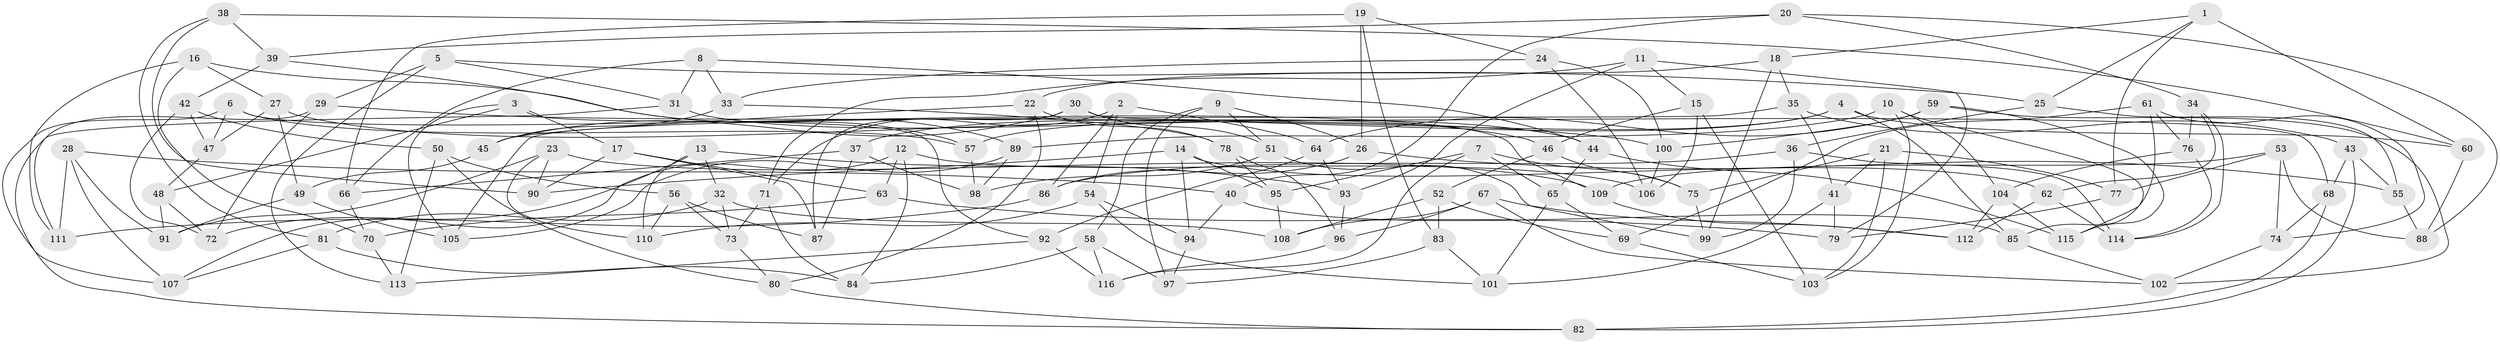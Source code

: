 // Generated by graph-tools (version 1.1) at 2025/03/03/09/25 03:03:00]
// undirected, 116 vertices, 232 edges
graph export_dot {
graph [start="1"]
  node [color=gray90,style=filled];
  1;
  2;
  3;
  4;
  5;
  6;
  7;
  8;
  9;
  10;
  11;
  12;
  13;
  14;
  15;
  16;
  17;
  18;
  19;
  20;
  21;
  22;
  23;
  24;
  25;
  26;
  27;
  28;
  29;
  30;
  31;
  32;
  33;
  34;
  35;
  36;
  37;
  38;
  39;
  40;
  41;
  42;
  43;
  44;
  45;
  46;
  47;
  48;
  49;
  50;
  51;
  52;
  53;
  54;
  55;
  56;
  57;
  58;
  59;
  60;
  61;
  62;
  63;
  64;
  65;
  66;
  67;
  68;
  69;
  70;
  71;
  72;
  73;
  74;
  75;
  76;
  77;
  78;
  79;
  80;
  81;
  82;
  83;
  84;
  85;
  86;
  87;
  88;
  89;
  90;
  91;
  92;
  93;
  94;
  95;
  96;
  97;
  98;
  99;
  100;
  101;
  102;
  103;
  104;
  105;
  106;
  107;
  108;
  109;
  110;
  111;
  112;
  113;
  114;
  115;
  116;
  1 -- 60;
  1 -- 25;
  1 -- 77;
  1 -- 18;
  2 -- 71;
  2 -- 54;
  2 -- 64;
  2 -- 86;
  3 -- 105;
  3 -- 92;
  3 -- 17;
  3 -- 48;
  4 -- 37;
  4 -- 60;
  4 -- 57;
  4 -- 85;
  5 -- 31;
  5 -- 113;
  5 -- 29;
  5 -- 25;
  6 -- 47;
  6 -- 109;
  6 -- 57;
  6 -- 107;
  7 -- 65;
  7 -- 116;
  7 -- 95;
  7 -- 75;
  8 -- 31;
  8 -- 44;
  8 -- 33;
  8 -- 66;
  9 -- 58;
  9 -- 51;
  9 -- 97;
  9 -- 26;
  10 -- 89;
  10 -- 103;
  10 -- 115;
  10 -- 104;
  11 -- 79;
  11 -- 15;
  11 -- 71;
  11 -- 93;
  12 -- 84;
  12 -- 106;
  12 -- 107;
  12 -- 63;
  13 -- 93;
  13 -- 32;
  13 -- 72;
  13 -- 110;
  14 -- 62;
  14 -- 95;
  14 -- 90;
  14 -- 94;
  15 -- 46;
  15 -- 106;
  15 -- 103;
  16 -- 111;
  16 -- 89;
  16 -- 27;
  16 -- 70;
  17 -- 90;
  17 -- 63;
  17 -- 87;
  18 -- 22;
  18 -- 99;
  18 -- 35;
  19 -- 24;
  19 -- 66;
  19 -- 83;
  19 -- 26;
  20 -- 88;
  20 -- 39;
  20 -- 34;
  20 -- 40;
  21 -- 41;
  21 -- 103;
  21 -- 75;
  21 -- 77;
  22 -- 80;
  22 -- 78;
  22 -- 45;
  23 -- 91;
  23 -- 110;
  23 -- 90;
  23 -- 109;
  24 -- 33;
  24 -- 100;
  24 -- 106;
  25 -- 55;
  25 -- 36;
  26 -- 55;
  26 -- 86;
  27 -- 47;
  27 -- 46;
  27 -- 49;
  28 -- 111;
  28 -- 107;
  28 -- 91;
  28 -- 40;
  29 -- 72;
  29 -- 111;
  29 -- 100;
  30 -- 45;
  30 -- 51;
  30 -- 68;
  30 -- 87;
  31 -- 44;
  31 -- 82;
  32 -- 81;
  32 -- 108;
  32 -- 73;
  33 -- 78;
  33 -- 45;
  34 -- 62;
  34 -- 114;
  34 -- 76;
  35 -- 105;
  35 -- 43;
  35 -- 41;
  36 -- 99;
  36 -- 86;
  36 -- 114;
  37 -- 87;
  37 -- 66;
  37 -- 98;
  38 -- 39;
  38 -- 60;
  38 -- 81;
  38 -- 90;
  39 -- 42;
  39 -- 57;
  40 -- 94;
  40 -- 85;
  41 -- 79;
  41 -- 101;
  42 -- 47;
  42 -- 50;
  42 -- 72;
  43 -- 82;
  43 -- 68;
  43 -- 55;
  44 -- 65;
  44 -- 115;
  45 -- 49;
  46 -- 75;
  46 -- 52;
  47 -- 48;
  48 -- 72;
  48 -- 91;
  49 -- 91;
  49 -- 105;
  50 -- 113;
  50 -- 80;
  50 -- 56;
  51 -- 99;
  51 -- 98;
  52 -- 69;
  52 -- 108;
  52 -- 83;
  53 -- 88;
  53 -- 109;
  53 -- 74;
  53 -- 77;
  54 -- 94;
  54 -- 101;
  54 -- 110;
  55 -- 88;
  56 -- 73;
  56 -- 87;
  56 -- 110;
  57 -- 98;
  58 -- 116;
  58 -- 84;
  58 -- 97;
  59 -- 100;
  59 -- 64;
  59 -- 115;
  59 -- 102;
  60 -- 88;
  61 -- 69;
  61 -- 74;
  61 -- 85;
  61 -- 76;
  62 -- 112;
  62 -- 114;
  63 -- 79;
  63 -- 70;
  64 -- 92;
  64 -- 93;
  65 -- 69;
  65 -- 101;
  66 -- 70;
  67 -- 102;
  67 -- 96;
  67 -- 112;
  67 -- 108;
  68 -- 82;
  68 -- 74;
  69 -- 103;
  70 -- 113;
  71 -- 84;
  71 -- 73;
  73 -- 80;
  74 -- 102;
  75 -- 99;
  76 -- 114;
  76 -- 104;
  77 -- 79;
  78 -- 96;
  78 -- 95;
  80 -- 82;
  81 -- 107;
  81 -- 84;
  83 -- 97;
  83 -- 101;
  85 -- 102;
  86 -- 111;
  89 -- 105;
  89 -- 98;
  92 -- 113;
  92 -- 116;
  93 -- 96;
  94 -- 97;
  95 -- 108;
  96 -- 116;
  100 -- 106;
  104 -- 112;
  104 -- 115;
  109 -- 112;
}

